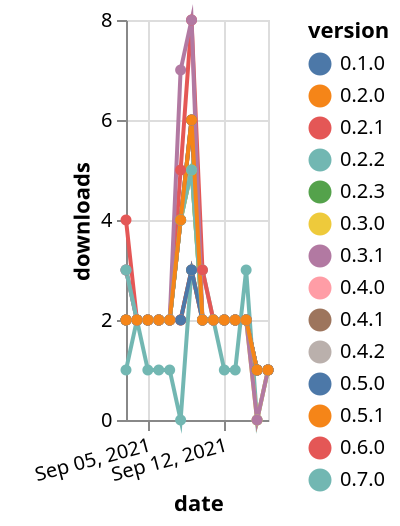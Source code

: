 {"$schema": "https://vega.github.io/schema/vega-lite/v5.json", "description": "A simple bar chart with embedded data.", "data": {"values": [{"date": "2021-09-03", "total": 2522, "delta": 2, "version": "0.2.0"}, {"date": "2021-09-04", "total": 2524, "delta": 2, "version": "0.2.0"}, {"date": "2021-09-05", "total": 2526, "delta": 2, "version": "0.2.0"}, {"date": "2021-09-06", "total": 2528, "delta": 2, "version": "0.2.0"}, {"date": "2021-09-07", "total": 2530, "delta": 2, "version": "0.2.0"}, {"date": "2021-09-08", "total": 2532, "delta": 2, "version": "0.2.0"}, {"date": "2021-09-09", "total": 2535, "delta": 3, "version": "0.2.0"}, {"date": "2021-09-10", "total": 2537, "delta": 2, "version": "0.2.0"}, {"date": "2021-09-11", "total": 2539, "delta": 2, "version": "0.2.0"}, {"date": "2021-09-12", "total": 2541, "delta": 2, "version": "0.2.0"}, {"date": "2021-09-13", "total": 2543, "delta": 2, "version": "0.2.0"}, {"date": "2021-09-14", "total": 2545, "delta": 2, "version": "0.2.0"}, {"date": "2021-09-15", "total": 2546, "delta": 1, "version": "0.2.0"}, {"date": "2021-09-16", "total": 2547, "delta": 1, "version": "0.2.0"}, {"date": "2021-09-03", "total": 2507, "delta": 2, "version": "0.4.0"}, {"date": "2021-09-04", "total": 2509, "delta": 2, "version": "0.4.0"}, {"date": "2021-09-05", "total": 2511, "delta": 2, "version": "0.4.0"}, {"date": "2021-09-06", "total": 2513, "delta": 2, "version": "0.4.0"}, {"date": "2021-09-07", "total": 2515, "delta": 2, "version": "0.4.0"}, {"date": "2021-09-08", "total": 2519, "delta": 4, "version": "0.4.0"}, {"date": "2021-09-09", "total": 2525, "delta": 6, "version": "0.4.0"}, {"date": "2021-09-10", "total": 2527, "delta": 2, "version": "0.4.0"}, {"date": "2021-09-11", "total": 2529, "delta": 2, "version": "0.4.0"}, {"date": "2021-09-12", "total": 2531, "delta": 2, "version": "0.4.0"}, {"date": "2021-09-13", "total": 2533, "delta": 2, "version": "0.4.0"}, {"date": "2021-09-14", "total": 2535, "delta": 2, "version": "0.4.0"}, {"date": "2021-09-15", "total": 2536, "delta": 1, "version": "0.4.0"}, {"date": "2021-09-16", "total": 2537, "delta": 1, "version": "0.4.0"}, {"date": "2021-09-03", "total": 2626, "delta": 2, "version": "0.2.3"}, {"date": "2021-09-04", "total": 2628, "delta": 2, "version": "0.2.3"}, {"date": "2021-09-05", "total": 2630, "delta": 2, "version": "0.2.3"}, {"date": "2021-09-06", "total": 2632, "delta": 2, "version": "0.2.3"}, {"date": "2021-09-07", "total": 2634, "delta": 2, "version": "0.2.3"}, {"date": "2021-09-08", "total": 2638, "delta": 4, "version": "0.2.3"}, {"date": "2021-09-09", "total": 2643, "delta": 5, "version": "0.2.3"}, {"date": "2021-09-10", "total": 2645, "delta": 2, "version": "0.2.3"}, {"date": "2021-09-11", "total": 2647, "delta": 2, "version": "0.2.3"}, {"date": "2021-09-12", "total": 2649, "delta": 2, "version": "0.2.3"}, {"date": "2021-09-13", "total": 2651, "delta": 2, "version": "0.2.3"}, {"date": "2021-09-14", "total": 2653, "delta": 2, "version": "0.2.3"}, {"date": "2021-09-15", "total": 2654, "delta": 1, "version": "0.2.3"}, {"date": "2021-09-16", "total": 2655, "delta": 1, "version": "0.2.3"}, {"date": "2021-09-03", "total": 2528, "delta": 2, "version": "0.2.1"}, {"date": "2021-09-04", "total": 2530, "delta": 2, "version": "0.2.1"}, {"date": "2021-09-05", "total": 2532, "delta": 2, "version": "0.2.1"}, {"date": "2021-09-06", "total": 2534, "delta": 2, "version": "0.2.1"}, {"date": "2021-09-07", "total": 2536, "delta": 2, "version": "0.2.1"}, {"date": "2021-09-08", "total": 2538, "delta": 2, "version": "0.2.1"}, {"date": "2021-09-09", "total": 2541, "delta": 3, "version": "0.2.1"}, {"date": "2021-09-10", "total": 2543, "delta": 2, "version": "0.2.1"}, {"date": "2021-09-11", "total": 2545, "delta": 2, "version": "0.2.1"}, {"date": "2021-09-12", "total": 2547, "delta": 2, "version": "0.2.1"}, {"date": "2021-09-13", "total": 2549, "delta": 2, "version": "0.2.1"}, {"date": "2021-09-14", "total": 2551, "delta": 2, "version": "0.2.1"}, {"date": "2021-09-15", "total": 2552, "delta": 1, "version": "0.2.1"}, {"date": "2021-09-16", "total": 2553, "delta": 1, "version": "0.2.1"}, {"date": "2021-09-03", "total": 509, "delta": 1, "version": "0.7.0"}, {"date": "2021-09-04", "total": 511, "delta": 2, "version": "0.7.0"}, {"date": "2021-09-05", "total": 512, "delta": 1, "version": "0.7.0"}, {"date": "2021-09-06", "total": 513, "delta": 1, "version": "0.7.0"}, {"date": "2021-09-07", "total": 514, "delta": 1, "version": "0.7.0"}, {"date": "2021-09-08", "total": 514, "delta": 0, "version": "0.7.0"}, {"date": "2021-09-09", "total": 517, "delta": 3, "version": "0.7.0"}, {"date": "2021-09-10", "total": 520, "delta": 3, "version": "0.7.0"}, {"date": "2021-09-11", "total": 522, "delta": 2, "version": "0.7.0"}, {"date": "2021-09-12", "total": 523, "delta": 1, "version": "0.7.0"}, {"date": "2021-09-13", "total": 524, "delta": 1, "version": "0.7.0"}, {"date": "2021-09-14", "total": 527, "delta": 3, "version": "0.7.0"}, {"date": "2021-09-15", "total": 527, "delta": 0, "version": "0.7.0"}, {"date": "2021-09-16", "total": 528, "delta": 1, "version": "0.7.0"}, {"date": "2021-09-03", "total": 2545, "delta": 2, "version": "0.4.2"}, {"date": "2021-09-04", "total": 2547, "delta": 2, "version": "0.4.2"}, {"date": "2021-09-05", "total": 2549, "delta": 2, "version": "0.4.2"}, {"date": "2021-09-06", "total": 2551, "delta": 2, "version": "0.4.2"}, {"date": "2021-09-07", "total": 2553, "delta": 2, "version": "0.4.2"}, {"date": "2021-09-08", "total": 2557, "delta": 4, "version": "0.4.2"}, {"date": "2021-09-09", "total": 2563, "delta": 6, "version": "0.4.2"}, {"date": "2021-09-10", "total": 2565, "delta": 2, "version": "0.4.2"}, {"date": "2021-09-11", "total": 2567, "delta": 2, "version": "0.4.2"}, {"date": "2021-09-12", "total": 2569, "delta": 2, "version": "0.4.2"}, {"date": "2021-09-13", "total": 2571, "delta": 2, "version": "0.4.2"}, {"date": "2021-09-14", "total": 2573, "delta": 2, "version": "0.4.2"}, {"date": "2021-09-15", "total": 2574, "delta": 1, "version": "0.4.2"}, {"date": "2021-09-16", "total": 2575, "delta": 1, "version": "0.4.2"}, {"date": "2021-09-03", "total": 2571, "delta": 2, "version": "0.3.0"}, {"date": "2021-09-04", "total": 2573, "delta": 2, "version": "0.3.0"}, {"date": "2021-09-05", "total": 2575, "delta": 2, "version": "0.3.0"}, {"date": "2021-09-06", "total": 2577, "delta": 2, "version": "0.3.0"}, {"date": "2021-09-07", "total": 2579, "delta": 2, "version": "0.3.0"}, {"date": "2021-09-08", "total": 2583, "delta": 4, "version": "0.3.0"}, {"date": "2021-09-09", "total": 2588, "delta": 5, "version": "0.3.0"}, {"date": "2021-09-10", "total": 2590, "delta": 2, "version": "0.3.0"}, {"date": "2021-09-11", "total": 2592, "delta": 2, "version": "0.3.0"}, {"date": "2021-09-12", "total": 2594, "delta": 2, "version": "0.3.0"}, {"date": "2021-09-13", "total": 2596, "delta": 2, "version": "0.3.0"}, {"date": "2021-09-14", "total": 2598, "delta": 2, "version": "0.3.0"}, {"date": "2021-09-15", "total": 2598, "delta": 0, "version": "0.3.0"}, {"date": "2021-09-16", "total": 2599, "delta": 1, "version": "0.3.0"}, {"date": "2021-09-03", "total": 2521, "delta": 2, "version": "0.1.0"}, {"date": "2021-09-04", "total": 2523, "delta": 2, "version": "0.1.0"}, {"date": "2021-09-05", "total": 2525, "delta": 2, "version": "0.1.0"}, {"date": "2021-09-06", "total": 2527, "delta": 2, "version": "0.1.0"}, {"date": "2021-09-07", "total": 2529, "delta": 2, "version": "0.1.0"}, {"date": "2021-09-08", "total": 2531, "delta": 2, "version": "0.1.0"}, {"date": "2021-09-09", "total": 2534, "delta": 3, "version": "0.1.0"}, {"date": "2021-09-10", "total": 2536, "delta": 2, "version": "0.1.0"}, {"date": "2021-09-11", "total": 2538, "delta": 2, "version": "0.1.0"}, {"date": "2021-09-12", "total": 2540, "delta": 2, "version": "0.1.0"}, {"date": "2021-09-13", "total": 2542, "delta": 2, "version": "0.1.0"}, {"date": "2021-09-14", "total": 2544, "delta": 2, "version": "0.1.0"}, {"date": "2021-09-15", "total": 2545, "delta": 1, "version": "0.1.0"}, {"date": "2021-09-16", "total": 2546, "delta": 1, "version": "0.1.0"}, {"date": "2021-09-03", "total": 2509, "delta": 3, "version": "0.4.1"}, {"date": "2021-09-04", "total": 2511, "delta": 2, "version": "0.4.1"}, {"date": "2021-09-05", "total": 2513, "delta": 2, "version": "0.4.1"}, {"date": "2021-09-06", "total": 2515, "delta": 2, "version": "0.4.1"}, {"date": "2021-09-07", "total": 2517, "delta": 2, "version": "0.4.1"}, {"date": "2021-09-08", "total": 2521, "delta": 4, "version": "0.4.1"}, {"date": "2021-09-09", "total": 2527, "delta": 6, "version": "0.4.1"}, {"date": "2021-09-10", "total": 2529, "delta": 2, "version": "0.4.1"}, {"date": "2021-09-11", "total": 2531, "delta": 2, "version": "0.4.1"}, {"date": "2021-09-12", "total": 2533, "delta": 2, "version": "0.4.1"}, {"date": "2021-09-13", "total": 2535, "delta": 2, "version": "0.4.1"}, {"date": "2021-09-14", "total": 2537, "delta": 2, "version": "0.4.1"}, {"date": "2021-09-15", "total": 2538, "delta": 1, "version": "0.4.1"}, {"date": "2021-09-16", "total": 2539, "delta": 1, "version": "0.4.1"}, {"date": "2021-09-03", "total": 2454, "delta": 4, "version": "0.6.0"}, {"date": "2021-09-04", "total": 2456, "delta": 2, "version": "0.6.0"}, {"date": "2021-09-05", "total": 2458, "delta": 2, "version": "0.6.0"}, {"date": "2021-09-06", "total": 2460, "delta": 2, "version": "0.6.0"}, {"date": "2021-09-07", "total": 2462, "delta": 2, "version": "0.6.0"}, {"date": "2021-09-08", "total": 2467, "delta": 5, "version": "0.6.0"}, {"date": "2021-09-09", "total": 2475, "delta": 8, "version": "0.6.0"}, {"date": "2021-09-10", "total": 2478, "delta": 3, "version": "0.6.0"}, {"date": "2021-09-11", "total": 2480, "delta": 2, "version": "0.6.0"}, {"date": "2021-09-12", "total": 2482, "delta": 2, "version": "0.6.0"}, {"date": "2021-09-13", "total": 2484, "delta": 2, "version": "0.6.0"}, {"date": "2021-09-14", "total": 2486, "delta": 2, "version": "0.6.0"}, {"date": "2021-09-15", "total": 2487, "delta": 1, "version": "0.6.0"}, {"date": "2021-09-16", "total": 2488, "delta": 1, "version": "0.6.0"}, {"date": "2021-09-03", "total": 2509, "delta": 2, "version": "0.5.0"}, {"date": "2021-09-04", "total": 2511, "delta": 2, "version": "0.5.0"}, {"date": "2021-09-05", "total": 2513, "delta": 2, "version": "0.5.0"}, {"date": "2021-09-06", "total": 2515, "delta": 2, "version": "0.5.0"}, {"date": "2021-09-07", "total": 2517, "delta": 2, "version": "0.5.0"}, {"date": "2021-09-08", "total": 2521, "delta": 4, "version": "0.5.0"}, {"date": "2021-09-09", "total": 2527, "delta": 6, "version": "0.5.0"}, {"date": "2021-09-10", "total": 2529, "delta": 2, "version": "0.5.0"}, {"date": "2021-09-11", "total": 2531, "delta": 2, "version": "0.5.0"}, {"date": "2021-09-12", "total": 2533, "delta": 2, "version": "0.5.0"}, {"date": "2021-09-13", "total": 2535, "delta": 2, "version": "0.5.0"}, {"date": "2021-09-14", "total": 2537, "delta": 2, "version": "0.5.0"}, {"date": "2021-09-15", "total": 2538, "delta": 1, "version": "0.5.0"}, {"date": "2021-09-16", "total": 2539, "delta": 1, "version": "0.5.0"}, {"date": "2021-09-03", "total": 3063, "delta": 3, "version": "0.3.1"}, {"date": "2021-09-04", "total": 3065, "delta": 2, "version": "0.3.1"}, {"date": "2021-09-05", "total": 3067, "delta": 2, "version": "0.3.1"}, {"date": "2021-09-06", "total": 3069, "delta": 2, "version": "0.3.1"}, {"date": "2021-09-07", "total": 3071, "delta": 2, "version": "0.3.1"}, {"date": "2021-09-08", "total": 3078, "delta": 7, "version": "0.3.1"}, {"date": "2021-09-09", "total": 3086, "delta": 8, "version": "0.3.1"}, {"date": "2021-09-10", "total": 3088, "delta": 2, "version": "0.3.1"}, {"date": "2021-09-11", "total": 3090, "delta": 2, "version": "0.3.1"}, {"date": "2021-09-12", "total": 3092, "delta": 2, "version": "0.3.1"}, {"date": "2021-09-13", "total": 3094, "delta": 2, "version": "0.3.1"}, {"date": "2021-09-14", "total": 3096, "delta": 2, "version": "0.3.1"}, {"date": "2021-09-15", "total": 3096, "delta": 0, "version": "0.3.1"}, {"date": "2021-09-16", "total": 3097, "delta": 1, "version": "0.3.1"}, {"date": "2021-09-03", "total": 3379, "delta": 3, "version": "0.2.2"}, {"date": "2021-09-04", "total": 3381, "delta": 2, "version": "0.2.2"}, {"date": "2021-09-05", "total": 3383, "delta": 2, "version": "0.2.2"}, {"date": "2021-09-06", "total": 3385, "delta": 2, "version": "0.2.2"}, {"date": "2021-09-07", "total": 3387, "delta": 2, "version": "0.2.2"}, {"date": "2021-09-08", "total": 3391, "delta": 4, "version": "0.2.2"}, {"date": "2021-09-09", "total": 3396, "delta": 5, "version": "0.2.2"}, {"date": "2021-09-10", "total": 3398, "delta": 2, "version": "0.2.2"}, {"date": "2021-09-11", "total": 3400, "delta": 2, "version": "0.2.2"}, {"date": "2021-09-12", "total": 3402, "delta": 2, "version": "0.2.2"}, {"date": "2021-09-13", "total": 3404, "delta": 2, "version": "0.2.2"}, {"date": "2021-09-14", "total": 3406, "delta": 2, "version": "0.2.2"}, {"date": "2021-09-15", "total": 3407, "delta": 1, "version": "0.2.2"}, {"date": "2021-09-16", "total": 3408, "delta": 1, "version": "0.2.2"}, {"date": "2021-09-03", "total": 2728, "delta": 2, "version": "0.5.1"}, {"date": "2021-09-04", "total": 2730, "delta": 2, "version": "0.5.1"}, {"date": "2021-09-05", "total": 2732, "delta": 2, "version": "0.5.1"}, {"date": "2021-09-06", "total": 2734, "delta": 2, "version": "0.5.1"}, {"date": "2021-09-07", "total": 2736, "delta": 2, "version": "0.5.1"}, {"date": "2021-09-08", "total": 2740, "delta": 4, "version": "0.5.1"}, {"date": "2021-09-09", "total": 2746, "delta": 6, "version": "0.5.1"}, {"date": "2021-09-10", "total": 2748, "delta": 2, "version": "0.5.1"}, {"date": "2021-09-11", "total": 2750, "delta": 2, "version": "0.5.1"}, {"date": "2021-09-12", "total": 2752, "delta": 2, "version": "0.5.1"}, {"date": "2021-09-13", "total": 2754, "delta": 2, "version": "0.5.1"}, {"date": "2021-09-14", "total": 2756, "delta": 2, "version": "0.5.1"}, {"date": "2021-09-15", "total": 2757, "delta": 1, "version": "0.5.1"}, {"date": "2021-09-16", "total": 2758, "delta": 1, "version": "0.5.1"}]}, "width": "container", "mark": {"type": "line", "point": {"filled": true}}, "encoding": {"x": {"field": "date", "type": "temporal", "timeUnit": "yearmonthdate", "title": "date", "axis": {"labelAngle": -15}}, "y": {"field": "delta", "type": "quantitative", "title": "downloads"}, "color": {"field": "version", "type": "nominal"}, "tooltip": {"field": "delta"}}}
